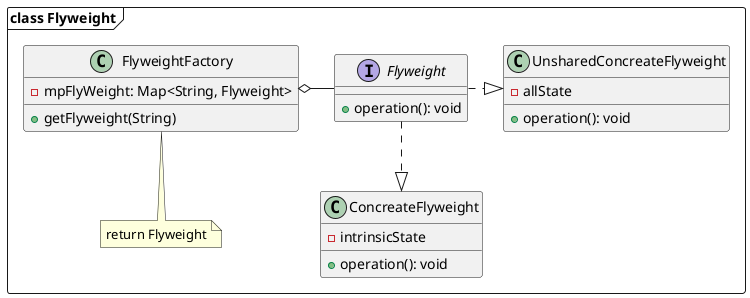 @startuml mainframe
package "class Flyweight" <<Frame>> {
  interface Flyweight {
    +operation(): void
  }

  class ConcreateFlyweight {
    -intrinsicState
    +operation(): void
  }

  class UnsharedConcreateFlyweight {
    -allState
    +operation(): void
  }

  Flyweight ..down|> ConcreateFlyweight
  Flyweight ..right|> UnsharedConcreateFlyweight


  class FlyweightFactory {
    -mpFlyWeight: Map<String, Flyweight>
    +getFlyweight(String)
  }

  Flyweight --lefto FlyweightFactory
  
  note bottom of FlyweightFactory
  return Flyweight
  end note
}
@enduml